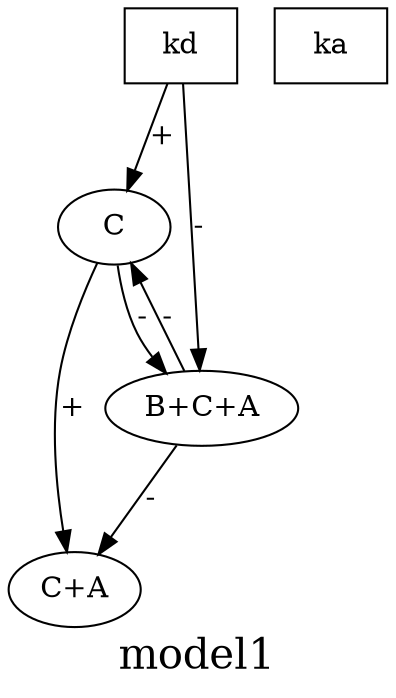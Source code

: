 digraph model1{

node [shape=ellipse]; "C"; "C+A"; "B+C+A"; 

"C" -> "C+A" [label="+"];
"C" -> "B+C+A" [label="-"];
"B+C+A" -> "C" [label="-"];
"B+C+A" -> "C+A" [label="-"];

node [shape=box]; "ka";"kd";

"kd" -> "C" [label="+"];
"kd" -> "B+C+A" [label="-"];

label = "model1";
fontsize=20;
}

